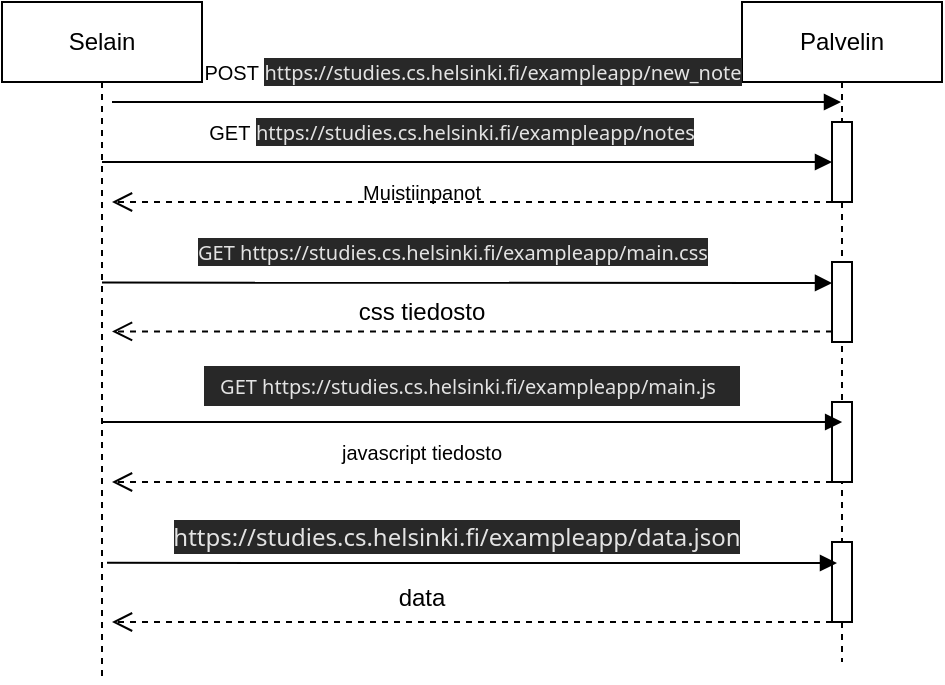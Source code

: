 <mxfile version="24.0.4" type="device">
  <diagram name="Page-1" id="2YBvvXClWsGukQMizWep">
    <mxGraphModel dx="629" dy="401" grid="1" gridSize="10" guides="1" tooltips="1" connect="1" arrows="1" fold="1" page="1" pageScale="1" pageWidth="850" pageHeight="1100" math="0" shadow="0">
      <root>
        <mxCell id="0" />
        <mxCell id="1" parent="0" />
        <mxCell id="aM9ryv3xv72pqoxQDRHE-1" value="Selain" style="shape=umlLifeline;perimeter=lifelinePerimeter;whiteSpace=wrap;html=1;container=0;dropTarget=0;collapsible=0;recursiveResize=0;outlineConnect=0;portConstraint=eastwest;newEdgeStyle={&quot;edgeStyle&quot;:&quot;elbowEdgeStyle&quot;,&quot;elbow&quot;:&quot;vertical&quot;,&quot;curved&quot;:0,&quot;rounded&quot;:0};" parent="1" vertex="1">
          <mxGeometry x="40" y="40" width="100" height="340" as="geometry" />
        </mxCell>
        <mxCell id="aM9ryv3xv72pqoxQDRHE-5" value="Palvelin" style="shape=umlLifeline;perimeter=lifelinePerimeter;whiteSpace=wrap;html=1;container=0;dropTarget=0;collapsible=0;recursiveResize=0;outlineConnect=0;portConstraint=eastwest;newEdgeStyle={&quot;edgeStyle&quot;:&quot;elbowEdgeStyle&quot;,&quot;elbow&quot;:&quot;vertical&quot;,&quot;curved&quot;:0,&quot;rounded&quot;:0};" parent="1" vertex="1">
          <mxGeometry x="410" y="40" width="100" height="330" as="geometry" />
        </mxCell>
        <mxCell id="aM9ryv3xv72pqoxQDRHE-6" value="" style="html=1;points=[];perimeter=orthogonalPerimeter;outlineConnect=0;targetShapes=umlLifeline;portConstraint=eastwest;newEdgeStyle={&quot;edgeStyle&quot;:&quot;elbowEdgeStyle&quot;,&quot;elbow&quot;:&quot;vertical&quot;,&quot;curved&quot;:0,&quot;rounded&quot;:0};" parent="aM9ryv3xv72pqoxQDRHE-5" vertex="1">
          <mxGeometry x="45" y="270" width="10" height="40" as="geometry" />
        </mxCell>
        <mxCell id="hscA7EWT61-6cYdQ-dmT-2" value="" style="html=1;points=[];perimeter=orthogonalPerimeter;outlineConnect=0;targetShapes=umlLifeline;portConstraint=eastwest;newEdgeStyle={&quot;edgeStyle&quot;:&quot;elbowEdgeStyle&quot;,&quot;elbow&quot;:&quot;vertical&quot;,&quot;curved&quot;:0,&quot;rounded&quot;:0};" vertex="1" parent="aM9ryv3xv72pqoxQDRHE-5">
          <mxGeometry x="45" y="60" width="10" height="40" as="geometry" />
        </mxCell>
        <mxCell id="hscA7EWT61-6cYdQ-dmT-4" value="" style="html=1;points=[];perimeter=orthogonalPerimeter;outlineConnect=0;targetShapes=umlLifeline;portConstraint=eastwest;newEdgeStyle={&quot;edgeStyle&quot;:&quot;elbowEdgeStyle&quot;,&quot;elbow&quot;:&quot;vertical&quot;,&quot;curved&quot;:0,&quot;rounded&quot;:0};" vertex="1" parent="aM9ryv3xv72pqoxQDRHE-5">
          <mxGeometry x="45" y="200" width="10" height="40" as="geometry" />
        </mxCell>
        <mxCell id="hscA7EWT61-6cYdQ-dmT-3" value="" style="html=1;points=[];perimeter=orthogonalPerimeter;outlineConnect=0;targetShapes=umlLifeline;portConstraint=eastwest;newEdgeStyle={&quot;edgeStyle&quot;:&quot;elbowEdgeStyle&quot;,&quot;elbow&quot;:&quot;vertical&quot;,&quot;curved&quot;:0,&quot;rounded&quot;:0};" vertex="1" parent="aM9ryv3xv72pqoxQDRHE-5">
          <mxGeometry x="45" y="130" width="10" height="40" as="geometry" />
        </mxCell>
        <mxCell id="aM9ryv3xv72pqoxQDRHE-8" value="" style="html=1;verticalAlign=bottom;endArrow=open;dashed=1;endSize=8;edgeStyle=elbowEdgeStyle;elbow=vertical;curved=0;rounded=0;" parent="1" edge="1">
          <mxGeometry relative="1" as="geometry">
            <mxPoint x="95" y="140" as="targetPoint" />
            <Array as="points">
              <mxPoint x="190" y="140" />
            </Array>
            <mxPoint x="455" y="140" as="sourcePoint" />
          </mxGeometry>
        </mxCell>
        <mxCell id="hscA7EWT61-6cYdQ-dmT-6" value="" style="html=1;verticalAlign=bottom;endArrow=block;edgeStyle=elbowEdgeStyle;elbow=vertical;curved=0;rounded=0;" edge="1" parent="1" target="aM9ryv3xv72pqoxQDRHE-5">
          <mxGeometry relative="1" as="geometry">
            <mxPoint x="95" y="90.003" as="sourcePoint" />
            <Array as="points" />
            <mxPoint x="265" y="90.003" as="targetPoint" />
          </mxGeometry>
        </mxCell>
        <mxCell id="hscA7EWT61-6cYdQ-dmT-10" value="" style="html=1;verticalAlign=bottom;endArrow=block;edgeStyle=elbowEdgeStyle;elbow=vertical;curved=0;rounded=0;" edge="1" parent="1" source="aM9ryv3xv72pqoxQDRHE-1">
          <mxGeometry relative="1" as="geometry">
            <mxPoint x="95" y="120.003" as="sourcePoint" />
            <Array as="points" />
            <mxPoint x="455" y="120.003" as="targetPoint" />
          </mxGeometry>
        </mxCell>
        <mxCell id="hscA7EWT61-6cYdQ-dmT-11" value="POST&amp;nbsp;&lt;span style=&quot;color: rgb(227, 227, 227); font-family: &amp;quot;Segoe UI&amp;quot;, tahoma, sans-serif; text-align: start; text-wrap: wrap; background-color: rgb(40, 40, 40); font-size: 10px;&quot;&gt;https://studies.cs.helsinki.fi/exampleapp/new_note&lt;/span&gt;" style="text;html=1;align=center;verticalAlign=middle;resizable=0;points=[];autosize=1;strokeColor=none;fillColor=none;fontSize=10;" vertex="1" parent="1">
          <mxGeometry x="140" y="60" width="270" height="30" as="geometry" />
        </mxCell>
        <mxCell id="hscA7EWT61-6cYdQ-dmT-14" value="GET&amp;nbsp;&lt;span style=&quot;color: rgb(227, 227, 227); font-family: &amp;quot;Segoe UI&amp;quot;, tahoma, sans-serif; text-align: start; background-color: rgb(40, 40, 40); font-size: 10px;&quot;&gt;https://studies.cs.helsinki.fi/exampleapp/notes&lt;/span&gt;" style="text;html=1;align=center;verticalAlign=middle;whiteSpace=wrap;rounded=0;container=1;fontSize=10;" vertex="1" parent="1">
          <mxGeometry x="230" y="90" width="70" height="30" as="geometry" />
        </mxCell>
        <mxCell id="hscA7EWT61-6cYdQ-dmT-17" value="Muistiinpanot" style="text;html=1;align=center;verticalAlign=middle;whiteSpace=wrap;rounded=0;fontSize=10;" vertex="1" parent="1">
          <mxGeometry x="220" y="120" width="60" height="30" as="geometry" />
        </mxCell>
        <mxCell id="hscA7EWT61-6cYdQ-dmT-18" value="" style="html=1;verticalAlign=bottom;endArrow=block;edgeStyle=elbowEdgeStyle;elbow=vertical;curved=0;rounded=0;" edge="1" parent="1" target="hscA7EWT61-6cYdQ-dmT-3">
          <mxGeometry relative="1" as="geometry">
            <mxPoint x="90" y="180.283" as="sourcePoint" />
            <Array as="points" />
            <mxPoint x="450" y="180.14" as="targetPoint" />
          </mxGeometry>
        </mxCell>
        <mxCell id="hscA7EWT61-6cYdQ-dmT-19" value="" style="html=1;verticalAlign=bottom;endArrow=open;dashed=1;endSize=8;edgeStyle=elbowEdgeStyle;elbow=vertical;curved=0;rounded=0;" edge="1" parent="1">
          <mxGeometry relative="1" as="geometry">
            <mxPoint x="95" y="204.71" as="targetPoint" />
            <Array as="points">
              <mxPoint x="190" y="204.71" />
            </Array>
            <mxPoint x="455" y="204.71" as="sourcePoint" />
          </mxGeometry>
        </mxCell>
        <mxCell id="hscA7EWT61-6cYdQ-dmT-20" value="&lt;span style=&quot;color: rgb(227, 227, 227); font-family: &amp;quot;Segoe UI&amp;quot;, tahoma, sans-serif; text-align: start; background-color: rgb(40, 40, 40); font-size: 10px;&quot;&gt;GET https://studies.cs.helsinki.fi/exampleapp/main.css&lt;/span&gt;" style="text;html=1;align=center;verticalAlign=middle;whiteSpace=wrap;rounded=0;" vertex="1" parent="1">
          <mxGeometry x="131.5" y="150" width="267" height="30" as="geometry" />
        </mxCell>
        <mxCell id="hscA7EWT61-6cYdQ-dmT-22" value="css tiedosto" style="text;html=1;align=center;verticalAlign=middle;whiteSpace=wrap;rounded=0;" vertex="1" parent="1">
          <mxGeometry x="200" y="180" width="100" height="30" as="geometry" />
        </mxCell>
        <mxCell id="hscA7EWT61-6cYdQ-dmT-24" value="" style="html=1;verticalAlign=bottom;endArrow=block;edgeStyle=elbowEdgeStyle;elbow=vertical;curved=0;rounded=0;" edge="1" parent="1" source="aM9ryv3xv72pqoxQDRHE-1">
          <mxGeometry relative="1" as="geometry">
            <mxPoint x="209.999" y="249.857" as="sourcePoint" />
            <Array as="points" />
            <mxPoint x="460.07" y="250" as="targetPoint" />
          </mxGeometry>
        </mxCell>
        <mxCell id="hscA7EWT61-6cYdQ-dmT-26" value="&lt;div style=&quot;display: flex; line-height: 20px; padding-left: 8px; gap: 12px; user-select: text; margin-top: 2px; color: rgb(227, 227, 227); font-family: &amp;quot;Segoe UI&amp;quot;, tahoma, sans-serif; text-align: start; background-color: rgb(40, 40, 40);&quot; class=&quot;row&quot;&gt;&lt;div style=&quot;word-break: break-all; display: flex; align-items: center; gap: 2px; font-size: 10px;&quot; class=&quot;header-value&quot;&gt;GET https://studies.cs.helsinki.fi/exampleapp/main.js&lt;/div&gt;&lt;div&gt;&lt;br&gt;&lt;/div&gt;&lt;/div&gt;&lt;div style=&quot;display: flex; line-height: 20px; padding-left: 8px; gap: 12px; user-select: text; color: rgb(227, 227, 227); font-family: &amp;quot;Segoe UI&amp;quot;, tahoma, sans-serif; text-align: start; background-color: rgb(40, 40, 40);&quot; class=&quot;row&quot;&gt;&lt;/div&gt;" style="text;html=1;align=center;verticalAlign=middle;whiteSpace=wrap;rounded=0;" vertex="1" parent="1">
          <mxGeometry x="120" y="230" width="310" as="geometry" />
        </mxCell>
        <mxCell id="hscA7EWT61-6cYdQ-dmT-27" value="javascript tiedosto" style="text;html=1;align=center;verticalAlign=middle;whiteSpace=wrap;rounded=0;fontSize=10;" vertex="1" parent="1">
          <mxGeometry x="190" y="260" width="120" height="10" as="geometry" />
        </mxCell>
        <mxCell id="hscA7EWT61-6cYdQ-dmT-28" value="" style="html=1;verticalAlign=bottom;endArrow=open;dashed=1;endSize=8;edgeStyle=elbowEdgeStyle;elbow=vertical;curved=0;rounded=0;" edge="1" parent="1">
          <mxGeometry relative="1" as="geometry">
            <mxPoint x="95" y="280" as="targetPoint" />
            <Array as="points">
              <mxPoint x="190" y="280" />
            </Array>
            <mxPoint x="455" y="280" as="sourcePoint" />
          </mxGeometry>
        </mxCell>
        <mxCell id="hscA7EWT61-6cYdQ-dmT-30" value="" style="html=1;verticalAlign=bottom;endArrow=block;edgeStyle=elbowEdgeStyle;elbow=vertical;curved=0;rounded=0;" edge="1" parent="1">
          <mxGeometry relative="1" as="geometry">
            <mxPoint x="92.5" y="320.423" as="sourcePoint" />
            <Array as="points" />
            <mxPoint x="457.5" y="320.14" as="targetPoint" />
          </mxGeometry>
        </mxCell>
        <mxCell id="hscA7EWT61-6cYdQ-dmT-32" value="data" style="text;html=1;align=center;verticalAlign=middle;whiteSpace=wrap;rounded=0;" vertex="1" parent="1">
          <mxGeometry x="220" y="330" width="60" height="15" as="geometry" />
        </mxCell>
        <mxCell id="hscA7EWT61-6cYdQ-dmT-34" value="&#xa;&lt;span style=&quot;color: rgb(227, 227, 227); font-family: &amp;quot;Segoe UI&amp;quot;, tahoma, sans-serif; font-size: 12px; font-style: normal; font-variant-ligatures: normal; font-variant-caps: normal; font-weight: 400; letter-spacing: normal; orphans: 2; text-align: start; text-indent: 0px; text-transform: none; widows: 2; word-spacing: 0px; -webkit-text-stroke-width: 0px; white-space: normal; background-color: rgb(40, 40, 40); text-decoration-thickness: initial; text-decoration-style: initial; text-decoration-color: initial; display: inline !important; float: none;&quot;&gt;https://studies.cs.helsinki.fi/exampleapp/data.json&lt;/span&gt;&#xa;&#xa;" style="text;html=1;align=center;verticalAlign=middle;whiteSpace=wrap;rounded=0;" vertex="1" parent="1">
          <mxGeometry x="120" y="310" width="295" height="10" as="geometry" />
        </mxCell>
        <mxCell id="hscA7EWT61-6cYdQ-dmT-35" value="" style="html=1;verticalAlign=bottom;endArrow=open;dashed=1;endSize=8;edgeStyle=elbowEdgeStyle;elbow=vertical;curved=0;rounded=0;" edge="1" parent="1">
          <mxGeometry relative="1" as="geometry">
            <mxPoint x="95" y="350" as="targetPoint" />
            <Array as="points">
              <mxPoint x="190" y="350" />
            </Array>
            <mxPoint x="455" y="350" as="sourcePoint" />
          </mxGeometry>
        </mxCell>
      </root>
    </mxGraphModel>
  </diagram>
</mxfile>
